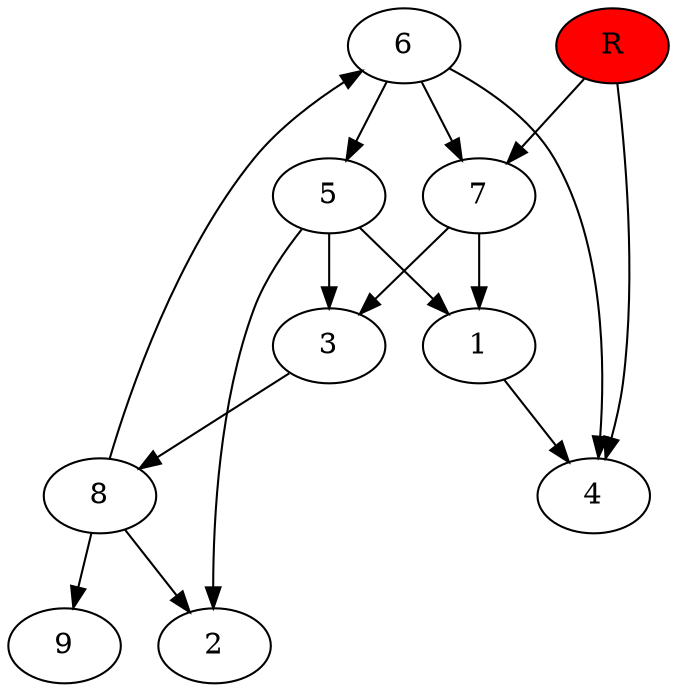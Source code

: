 digraph prb15945 {
	1
	2
	3
	4
	5
	6
	7
	8
	R [fillcolor="#ff0000" style=filled]
	1 -> 4
	3 -> 8
	5 -> 1
	5 -> 2
	5 -> 3
	6 -> 4
	6 -> 5
	6 -> 7
	7 -> 1
	7 -> 3
	8 -> 2
	8 -> 6
	8 -> 9
	R -> 4
	R -> 7
}
